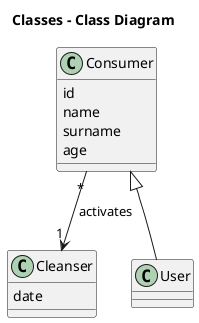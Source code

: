 @startuml

title Classes - Class Diagram


class Consumer {
  id
  name
  surname
  age
}
class Cleanser {
 date
}
class User

Consumer <|-- User
Consumer "*" --> "1" Cleanser : activates

@enduml
